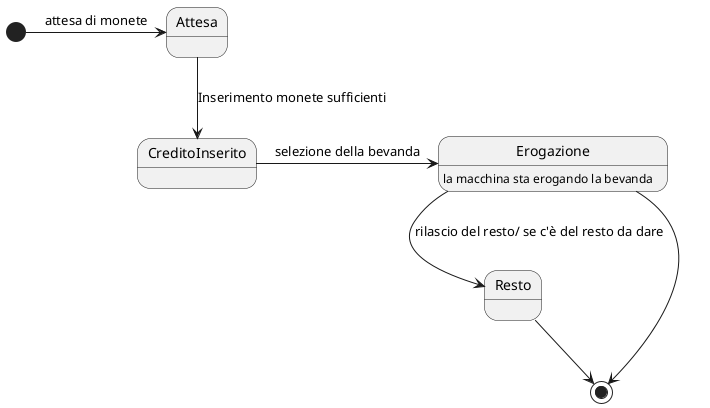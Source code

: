 @startuml
[*]-> Attesa: attesa di monete
Attesa --> CreditoInserito : Inserimento monete sufficienti
CreditoInserito -> Erogazione: selezione della bevanda
Erogazione : la macchina sta erogando la bevanda
Erogazione --> Resto : rilascio del resto/ se c'è del resto da dare
Erogazione --> [*]
Resto --> [*]
@enduml
